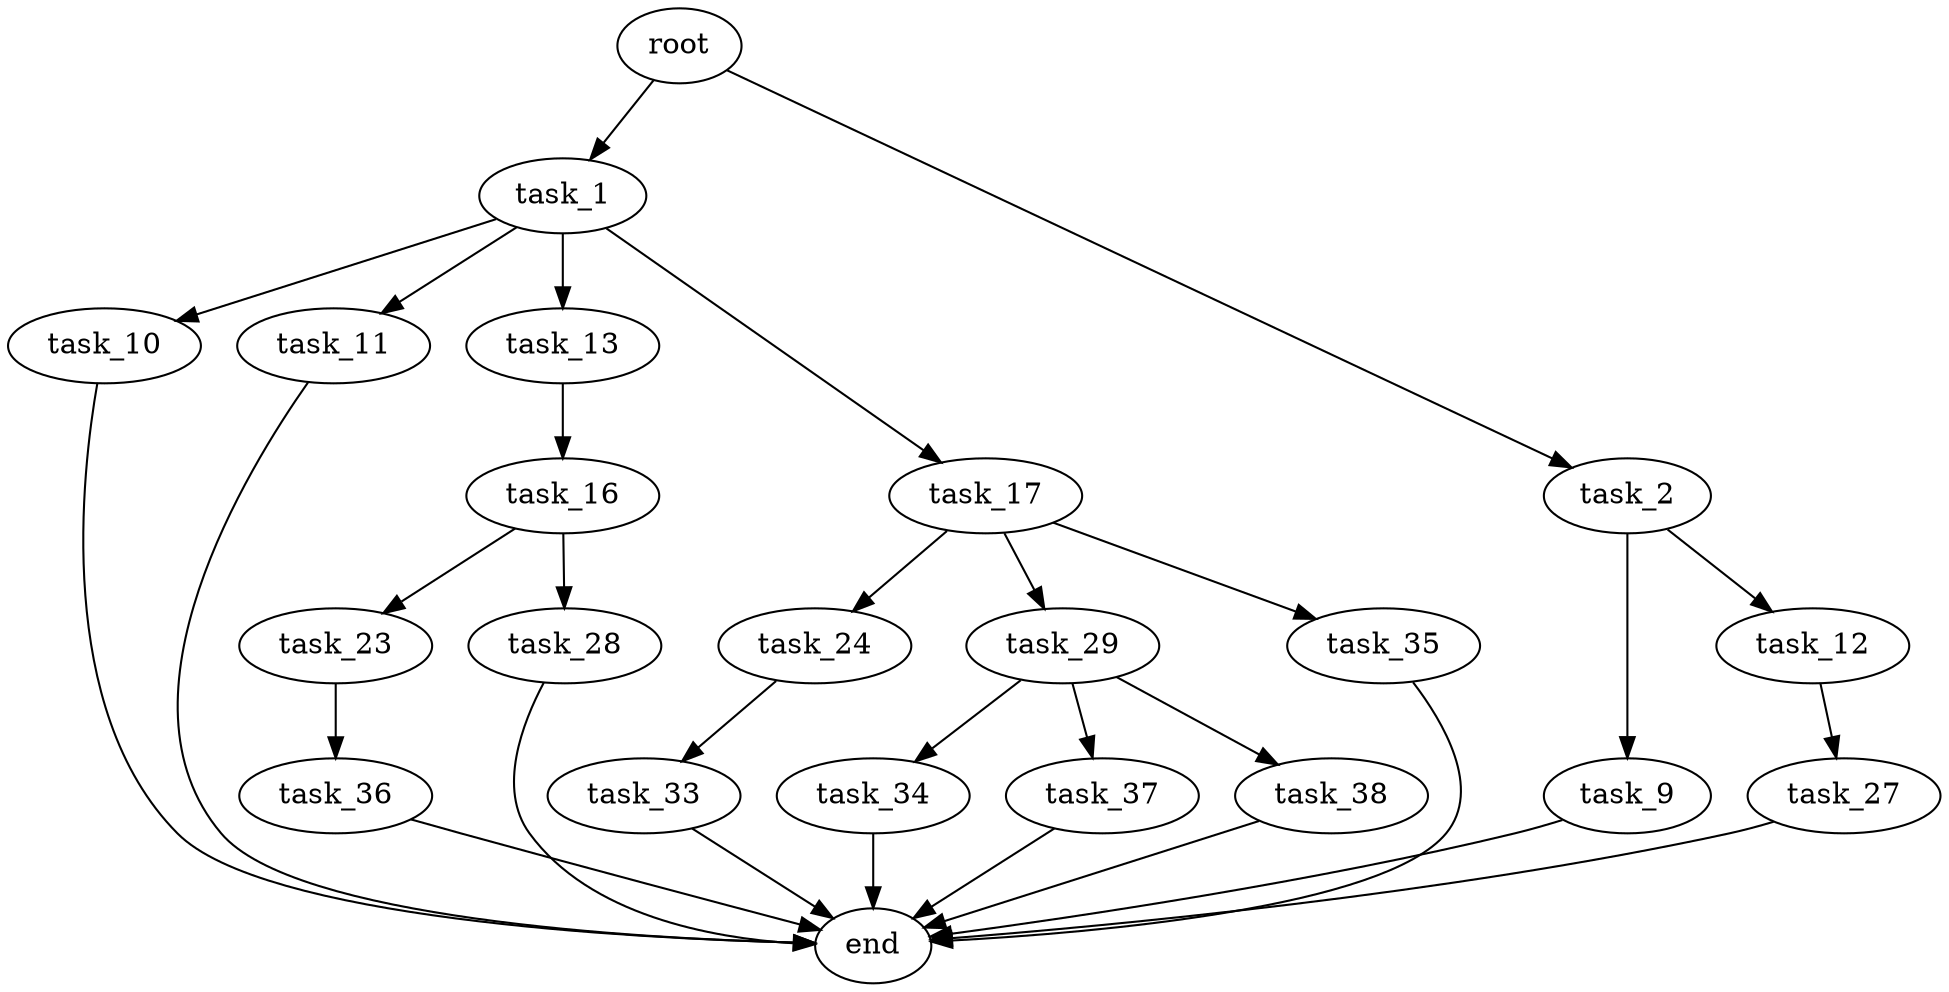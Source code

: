 digraph G {
  root [size="0.000000"];
  task_1 [size="95089718325.000000"];
  task_2 [size="782757789696.000000"];
  task_10 [size="302665969842.000000"];
  task_11 [size="177982537821.000000"];
  task_13 [size="231928233984.000000"];
  task_17 [size="8927281540.000000"];
  task_9 [size="231928233984.000000"];
  task_12 [size="7399008605.000000"];
  end [size="0.000000"];
  task_27 [size="68719476736.000000"];
  task_16 [size="544354203741.000000"];
  task_23 [size="13792132978.000000"];
  task_28 [size="136618183450.000000"];
  task_24 [size="660661672.000000"];
  task_29 [size="368293445632.000000"];
  task_35 [size="14995414291.000000"];
  task_36 [size="36536456000.000000"];
  task_33 [size="30470752240.000000"];
  task_34 [size="2009775666.000000"];
  task_37 [size="503098060.000000"];
  task_38 [size="24902868806.000000"];

  root -> task_1 [size="1.000000"];
  root -> task_2 [size="1.000000"];
  task_1 -> task_10 [size="75497472.000000"];
  task_1 -> task_11 [size="75497472.000000"];
  task_1 -> task_13 [size="75497472.000000"];
  task_1 -> task_17 [size="75497472.000000"];
  task_2 -> task_9 [size="679477248.000000"];
  task_2 -> task_12 [size="679477248.000000"];
  task_10 -> end [size="1.000000"];
  task_11 -> end [size="1.000000"];
  task_13 -> task_16 [size="301989888.000000"];
  task_17 -> task_24 [size="411041792.000000"];
  task_17 -> task_29 [size="411041792.000000"];
  task_17 -> task_35 [size="411041792.000000"];
  task_9 -> end [size="1.000000"];
  task_12 -> task_27 [size="301989888.000000"];
  task_27 -> end [size="1.000000"];
  task_16 -> task_23 [size="411041792.000000"];
  task_16 -> task_28 [size="411041792.000000"];
  task_23 -> task_36 [size="411041792.000000"];
  task_28 -> end [size="1.000000"];
  task_24 -> task_33 [size="33554432.000000"];
  task_29 -> task_34 [size="411041792.000000"];
  task_29 -> task_37 [size="411041792.000000"];
  task_29 -> task_38 [size="411041792.000000"];
  task_35 -> end [size="1.000000"];
  task_36 -> end [size="1.000000"];
  task_33 -> end [size="1.000000"];
  task_34 -> end [size="1.000000"];
  task_37 -> end [size="1.000000"];
  task_38 -> end [size="1.000000"];
}
